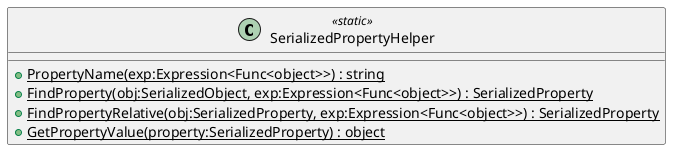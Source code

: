 @startuml
class SerializedPropertyHelper <<static>> {
    + {static} PropertyName(exp:Expression<Func<object>>) : string
    + {static} FindProperty(obj:SerializedObject, exp:Expression<Func<object>>) : SerializedProperty
    + {static} FindPropertyRelative(obj:SerializedProperty, exp:Expression<Func<object>>) : SerializedProperty
    + {static} GetPropertyValue(property:SerializedProperty) : object
}
@enduml
